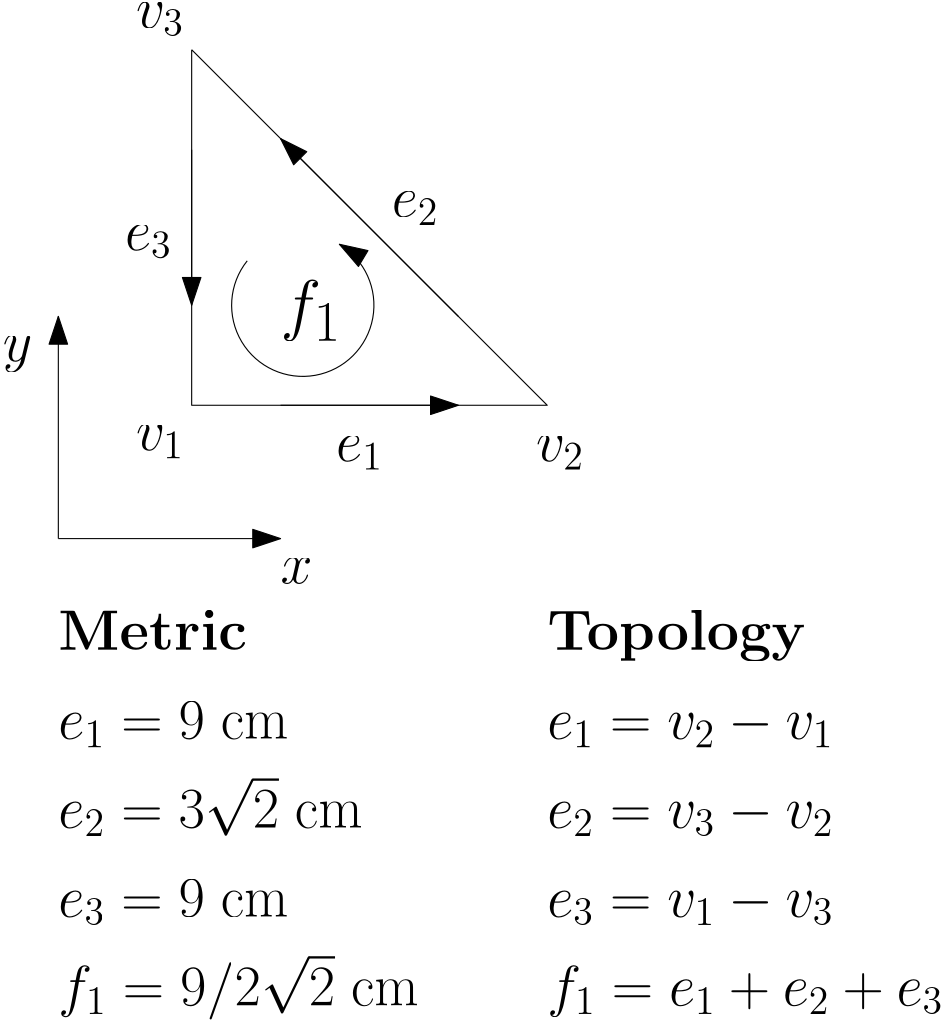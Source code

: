 <?xml version="1.0"?>
<!DOCTYPE ipe SYSTEM "ipe.dtd">
<ipe version="70218" creator="Ipe 7.2.23">
<info created="D:20221006014512" modified="D:20221006020427"/>
<ipestyle name="basic">
<symbol name="arrow/arc(spx)">
<path stroke="sym-stroke" fill="sym-stroke" pen="sym-pen">
0 0 m
-1 0.333 l
-1 -0.333 l
h
</path>
</symbol>
<symbol name="arrow/farc(spx)">
<path stroke="sym-stroke" fill="white" pen="sym-pen">
0 0 m
-1 0.333 l
-1 -0.333 l
h
</path>
</symbol>
<symbol name="arrow/ptarc(spx)">
<path stroke="sym-stroke" fill="sym-stroke" pen="sym-pen">
0 0 m
-1 0.333 l
-0.8 0 l
-1 -0.333 l
h
</path>
</symbol>
<symbol name="arrow/fptarc(spx)">
<path stroke="sym-stroke" fill="white" pen="sym-pen">
0 0 m
-1 0.333 l
-0.8 0 l
-1 -0.333 l
h
</path>
</symbol>
<symbol name="mark/circle(sx)" transformations="translations">
<path fill="sym-stroke">
0.6 0 0 0.6 0 0 e
0.4 0 0 0.4 0 0 e
</path>
</symbol>
<symbol name="mark/disk(sx)" transformations="translations">
<path fill="sym-stroke">
0.6 0 0 0.6 0 0 e
</path>
</symbol>
<symbol name="mark/fdisk(sfx)" transformations="translations">
<group>
<path fill="sym-fill">
0.5 0 0 0.5 0 0 e
</path>
<path fill="sym-stroke" fillrule="eofill">
0.6 0 0 0.6 0 0 e
0.4 0 0 0.4 0 0 e
</path>
</group>
</symbol>
<symbol name="mark/box(sx)" transformations="translations">
<path fill="sym-stroke" fillrule="eofill">
-0.6 -0.6 m
0.6 -0.6 l
0.6 0.6 l
-0.6 0.6 l
h
-0.4 -0.4 m
0.4 -0.4 l
0.4 0.4 l
-0.4 0.4 l
h
</path>
</symbol>
<symbol name="mark/square(sx)" transformations="translations">
<path fill="sym-stroke">
-0.6 -0.6 m
0.6 -0.6 l
0.6 0.6 l
-0.6 0.6 l
h
</path>
</symbol>
<symbol name="mark/fsquare(sfx)" transformations="translations">
<group>
<path fill="sym-fill">
-0.5 -0.5 m
0.5 -0.5 l
0.5 0.5 l
-0.5 0.5 l
h
</path>
<path fill="sym-stroke" fillrule="eofill">
-0.6 -0.6 m
0.6 -0.6 l
0.6 0.6 l
-0.6 0.6 l
h
-0.4 -0.4 m
0.4 -0.4 l
0.4 0.4 l
-0.4 0.4 l
h
</path>
</group>
</symbol>
<symbol name="mark/cross(sx)" transformations="translations">
<group>
<path fill="sym-stroke">
-0.43 -0.57 m
0.57 0.43 l
0.43 0.57 l
-0.57 -0.43 l
h
</path>
<path fill="sym-stroke">
-0.43 0.57 m
0.57 -0.43 l
0.43 -0.57 l
-0.57 0.43 l
h
</path>
</group>
</symbol>
<symbol name="arrow/fnormal(spx)">
<path stroke="sym-stroke" fill="white" pen="sym-pen">
0 0 m
-1 0.333 l
-1 -0.333 l
h
</path>
</symbol>
<symbol name="arrow/pointed(spx)">
<path stroke="sym-stroke" fill="sym-stroke" pen="sym-pen">
0 0 m
-1 0.333 l
-0.8 0 l
-1 -0.333 l
h
</path>
</symbol>
<symbol name="arrow/fpointed(spx)">
<path stroke="sym-stroke" fill="white" pen="sym-pen">
0 0 m
-1 0.333 l
-0.8 0 l
-1 -0.333 l
h
</path>
</symbol>
<symbol name="arrow/linear(spx)">
<path stroke="sym-stroke" pen="sym-pen">
-1 0.333 m
0 0 l
-1 -0.333 l
</path>
</symbol>
<symbol name="arrow/fdouble(spx)">
<path stroke="sym-stroke" fill="white" pen="sym-pen">
0 0 m
-1 0.333 l
-1 -0.333 l
h
-1 0 m
-2 0.333 l
-2 -0.333 l
h
</path>
</symbol>
<symbol name="arrow/double(spx)">
<path stroke="sym-stroke" fill="sym-stroke" pen="sym-pen">
0 0 m
-1 0.333 l
-1 -0.333 l
h
-1 0 m
-2 0.333 l
-2 -0.333 l
h
</path>
</symbol>
<symbol name="arrow/mid-normal(spx)">
<path stroke="sym-stroke" fill="sym-stroke" pen="sym-pen">
0.5 0 m
-0.5 0.333 l
-0.5 -0.333 l
h
</path>
</symbol>
<symbol name="arrow/mid-fnormal(spx)">
<path stroke="sym-stroke" fill="white" pen="sym-pen">
0.5 0 m
-0.5 0.333 l
-0.5 -0.333 l
h
</path>
</symbol>
<symbol name="arrow/mid-pointed(spx)">
<path stroke="sym-stroke" fill="sym-stroke" pen="sym-pen">
0.5 0 m
-0.5 0.333 l
-0.3 0 l
-0.5 -0.333 l
h
</path>
</symbol>
<symbol name="arrow/mid-fpointed(spx)">
<path stroke="sym-stroke" fill="white" pen="sym-pen">
0.5 0 m
-0.5 0.333 l
-0.3 0 l
-0.5 -0.333 l
h
</path>
</symbol>
<symbol name="arrow/mid-double(spx)">
<path stroke="sym-stroke" fill="sym-stroke" pen="sym-pen">
1 0 m
0 0.333 l
0 -0.333 l
h
0 0 m
-1 0.333 l
-1 -0.333 l
h
</path>
</symbol>
<symbol name="arrow/mid-fdouble(spx)">
<path stroke="sym-stroke" fill="white" pen="sym-pen">
1 0 m
0 0.333 l
0 -0.333 l
h
0 0 m
-1 0.333 l
-1 -0.333 l
h
</path>
</symbol>
<anglesize name="22.5 deg" value="22.5"/>
<anglesize name="30 deg" value="30"/>
<anglesize name="45 deg" value="45"/>
<anglesize name="60 deg" value="60"/>
<anglesize name="90 deg" value="90"/>
<arrowsize name="large" value="10"/>
<arrowsize name="small" value="5"/>
<arrowsize name="tiny" value="3"/>
<color name="blue" value="0 0 1"/>
<color name="brown" value="0.647 0.165 0.165"/>
<color name="darkblue" value="0 0 0.545"/>
<color name="darkcyan" value="0 0.545 0.545"/>
<color name="darkgray" value="0.663"/>
<color name="darkgreen" value="0 0.392 0"/>
<color name="darkmagenta" value="0.545 0 0.545"/>
<color name="darkorange" value="1 0.549 0"/>
<color name="darkred" value="0.545 0 0"/>
<color name="gold" value="1 0.843 0"/>
<color name="gray" value="0.745"/>
<color name="green" value="0 1 0"/>
<color name="lightblue" value="0.678 0.847 0.902"/>
<color name="lightcyan" value="0.878 1 1"/>
<color name="lightgray" value="0.827"/>
<color name="lightgreen" value="0.565 0.933 0.565"/>
<color name="lightyellow" value="1 1 0.878"/>
<color name="navy" value="0 0 0.502"/>
<color name="orange" value="1 0.647 0"/>
<color name="pink" value="1 0.753 0.796"/>
<color name="purple" value="0.627 0.125 0.941"/>
<color name="red" value="1 0 0"/>
<color name="seagreen" value="0.18 0.545 0.341"/>
<color name="turquoise" value="0.251 0.878 0.816"/>
<color name="violet" value="0.933 0.51 0.933"/>
<color name="yellow" value="1 1 0"/>
<dashstyle name="dash dot dotted" value="[4 2 1 2 1 2] 0"/>
<dashstyle name="dash dotted" value="[4 2 1 2] 0"/>
<dashstyle name="dashed" value="[4] 0"/>
<dashstyle name="dotted" value="[1 3] 0"/>
<gridsize name="10 pts (~3.5 mm)" value="10"/>
<gridsize name="14 pts (~5 mm)" value="14"/>
<gridsize name="16 pts (~6 mm)" value="16"/>
<gridsize name="20 pts (~7 mm)" value="20"/>
<gridsize name="28 pts (~10 mm)" value="28"/>
<gridsize name="32 pts (~12 mm)" value="32"/>
<gridsize name="4 pts" value="4"/>
<gridsize name="56 pts (~20 mm)" value="56"/>
<gridsize name="8 pts (~3 mm)" value="8"/>
<opacity name="10%" value="0.1"/>
<opacity name="30%" value="0.3"/>
<opacity name="50%" value="0.5"/>
<opacity name="75%" value="0.75"/>
<pen name="fat" value="1.2"/>
<pen name="heavier" value="0.8"/>
<pen name="ultrafat" value="2"/>
<symbolsize name="large" value="5"/>
<symbolsize name="small" value="2"/>
<symbolsize name="tiny" value="1.1"/>
<textsize name="Huge" value="\Huge"/>
<textsize name="LARGE" value="\LARGE"/>
<textsize name="Large" value="\Large"/>
<textsize name="footnote" value="\footnotesize"/>
<textsize name="huge" value="\huge"/>
<textsize name="large" value="\large"/>
<textsize name="small" value="\small"/>
<textsize name="tiny" value="\tiny"/>
<textstyle name="center" begin="\begin{center}" end="\end{center}"/>
<textstyle name="item" begin="\begin{itemize}\item{}" end="\end{itemize}"/>
<textstyle name="itemize" begin="\begin{itemize}" end="\end{itemize}"/>
<tiling name="falling" angle="-60" step="4" width="1"/>
<tiling name="rising" angle="30" step="4" width="1"/>
</ipestyle>
<page>
<layer name="alpha"/>
<view layers="alpha" active="alpha"/>
<path layer="alpha" stroke="black">
96 576 m
96 448 l
224 448 l
96 576 l
</path>
<text matrix="1 0 0 1 0 4" transformations="translations" pos="76 428" stroke="black" type="label" width="17.303" height="8.896" depth="3.1" valign="baseline" size="huge" style="math">v_1</text>
<text matrix="1 0 0 1 0 -4" transformations="translations" pos="220 432" stroke="black" type="label" width="17.303" height="8.896" depth="3.1" valign="baseline" size="huge" style="math">v_2</text>
<text matrix="1 0 0 1 -12 0" transformations="translations" pos="88 584" stroke="black" type="label" width="17.303" height="8.896" depth="3.1" valign="baseline" size="huge" style="math">v_3</text>
<text matrix="1 0 0 1 0 -4" transformations="translations" pos="148 432" stroke="black" type="label" width="16.899" height="8.896" depth="3.1" valign="baseline" size="huge" style="math">e_1</text>
<text matrix="1 0 0 1 0 -12" transformations="translations" pos="168 528" stroke="black" type="label" width="16.899" height="8.896" depth="3.1" valign="baseline" size="huge" style="math">e_2</text>
<text matrix="1 0 0 1 0 -8" transformations="translations" pos="72 512" stroke="black" type="label" width="16.899" height="8.896" depth="3.1" valign="baseline" size="huge" style="math">e_3</text>
<text transformations="translations" pos="128 476" stroke="black" type="label" width="21.937" height="17.213" depth="4.82" valign="baseline" size="Huge" style="math">f_1</text>
<path stroke="black" arrow="normal/large">
128 448 m
192 448 l
</path>
<path stroke="black" arrow="normal/large">
192 480 m
128 544 l
</path>
<path stroke="black" arrow="normal/large">
96 540 m
96 484 l
</path>
<text matrix="1 0 0 1 -20 -248" transformations="translations" pos="244 576" stroke="black" type="label" width="103.111" height="12.053" depth="3.1" valign="baseline" size="huge" style="math">e_1=v_2-v_1</text>
<text matrix="1 0 0 1 -20 -312" transformations="translations" pos="244 576" stroke="black" type="label" width="103.111" height="12.053" depth="3.1" valign="baseline" size="huge" style="math">e_3=v_1-v_3</text>
<text matrix="1 0 0 1 -20 -280" transformations="translations" pos="244 576" stroke="black" type="label" width="103.111" height="12.053" depth="3.1" valign="baseline" size="huge" style="math">e_2=v_3-v_2</text>
<text matrix="1 0 0 1 -36 -224" transformations="translations" pos="260 456" stroke="black" type="label" width="142.657" height="14.347" depth="4.02" valign="baseline" size="huge" style="math">f_1= e_1 + e_2 + e_3</text>
<path stroke="black" arrow="normal/large">
116 500 m
25.6125 0 0 25.6125 136 484 149.178 505.963 a
</path>
<text matrix="1 0 0 1 -32 -248" transformations="translations" pos="256 608" stroke="black" type="label" width="93.328" height="14.347" depth="4.02" valign="baseline" size="huge">\textbf{Topology}</text>
<text matrix="1 0 0 1 -224 -108" transformations="translations" pos="272 468" stroke="black" type="label" width="67.978" height="14.349" depth="0" valign="baseline" size="huge">\textbf{Metric}</text>
<path matrix="1 0 0 1 -16 0" stroke="black" arrow="normal/large">
64 400 m
64 480 l
</path>
<path matrix="1 0 0 1 -16 0" stroke="black" arrow="normal/large">
64 400 m
144 400 l
</path>
<text matrix="1 0 0 1 -4 4" transformations="translations" pos="132 380" stroke="black" type="label" width="11.497" height="8.896" depth="0" valign="baseline" size="huge" style="math">x</text>
<text matrix="1 0 0 1 -16 0" transformations="translations" pos="44 464" stroke="black" type="label" width="10.606" height="8.894" depth="4.02" valign="baseline" size="huge" style="math">y</text>
<text matrix="1 0 0 1 -376 -108" transformations="translations" pos="424 436" stroke="black" type="label" width="82.817" height="13.319" depth="3.1" valign="baseline" size="huge" style="math">e_1 = 9 \; \mathrm{cm}</text>
<text matrix="1 0 0 1 -376 -140" transformations="translations" pos="424 436" stroke="black" type="label" width="109.512" height="18.479" depth="3.1" valign="baseline" size="huge" style="math">e_2 = 3\sqrt{2} \; \mathrm{cm}</text>
<text matrix="1 0 0 1 -376 -172" transformations="translations" pos="424 436" stroke="black" type="label" width="82.817" height="13.319" depth="3.1" valign="baseline" size="huge" style="math">e_3 = 9 \; \mathrm{cm}</text>
<text matrix="1 0 0 1 -368 -152" transformations="translations" pos="416 384" stroke="black" type="label" width="129.7" height="18.475" depth="5.17" valign="baseline" size="huge" style="math">f_1 = 9/2 \sqrt{2} \; \mathrm{cm}</text>
</page>
</ipe>
